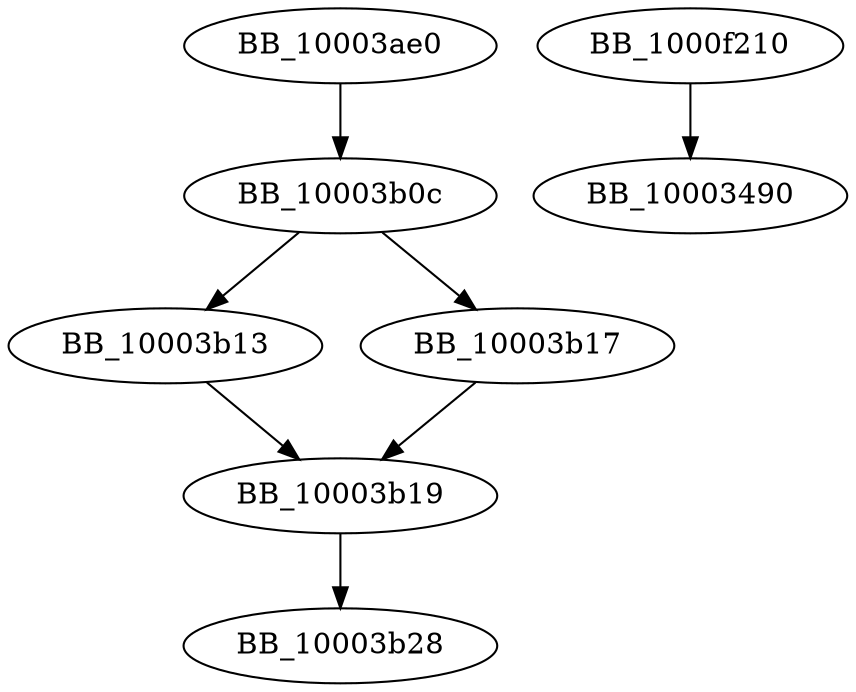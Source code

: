 DiGraph sub_10003AE0{
BB_10003ae0->BB_10003b0c
BB_10003b0c->BB_10003b13
BB_10003b0c->BB_10003b17
BB_10003b13->BB_10003b19
BB_10003b17->BB_10003b19
BB_10003b19->BB_10003b28
BB_1000f210->BB_10003490
}
